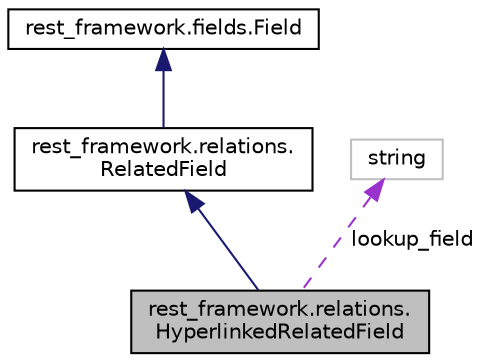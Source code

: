 digraph "rest_framework.relations.HyperlinkedRelatedField"
{
 // LATEX_PDF_SIZE
  edge [fontname="Helvetica",fontsize="10",labelfontname="Helvetica",labelfontsize="10"];
  node [fontname="Helvetica",fontsize="10",shape=record];
  Node1 [label="rest_framework.relations.\lHyperlinkedRelatedField",height=0.2,width=0.4,color="black", fillcolor="grey75", style="filled", fontcolor="black",tooltip=" "];
  Node2 -> Node1 [dir="back",color="midnightblue",fontsize="10",style="solid"];
  Node2 [label="rest_framework.relations.\lRelatedField",height=0.2,width=0.4,color="black", fillcolor="white", style="filled",URL="$classrest__framework_1_1relations_1_1_related_field.html",tooltip=" "];
  Node3 -> Node2 [dir="back",color="midnightblue",fontsize="10",style="solid"];
  Node3 [label="rest_framework.fields.Field",height=0.2,width=0.4,color="black", fillcolor="white", style="filled",URL="$classrest__framework_1_1fields_1_1_field.html",tooltip=" "];
  Node4 -> Node1 [dir="back",color="darkorchid3",fontsize="10",style="dashed",label=" lookup_field" ];
  Node4 [label="string",height=0.2,width=0.4,color="grey75", fillcolor="white", style="filled",tooltip=" "];
}
